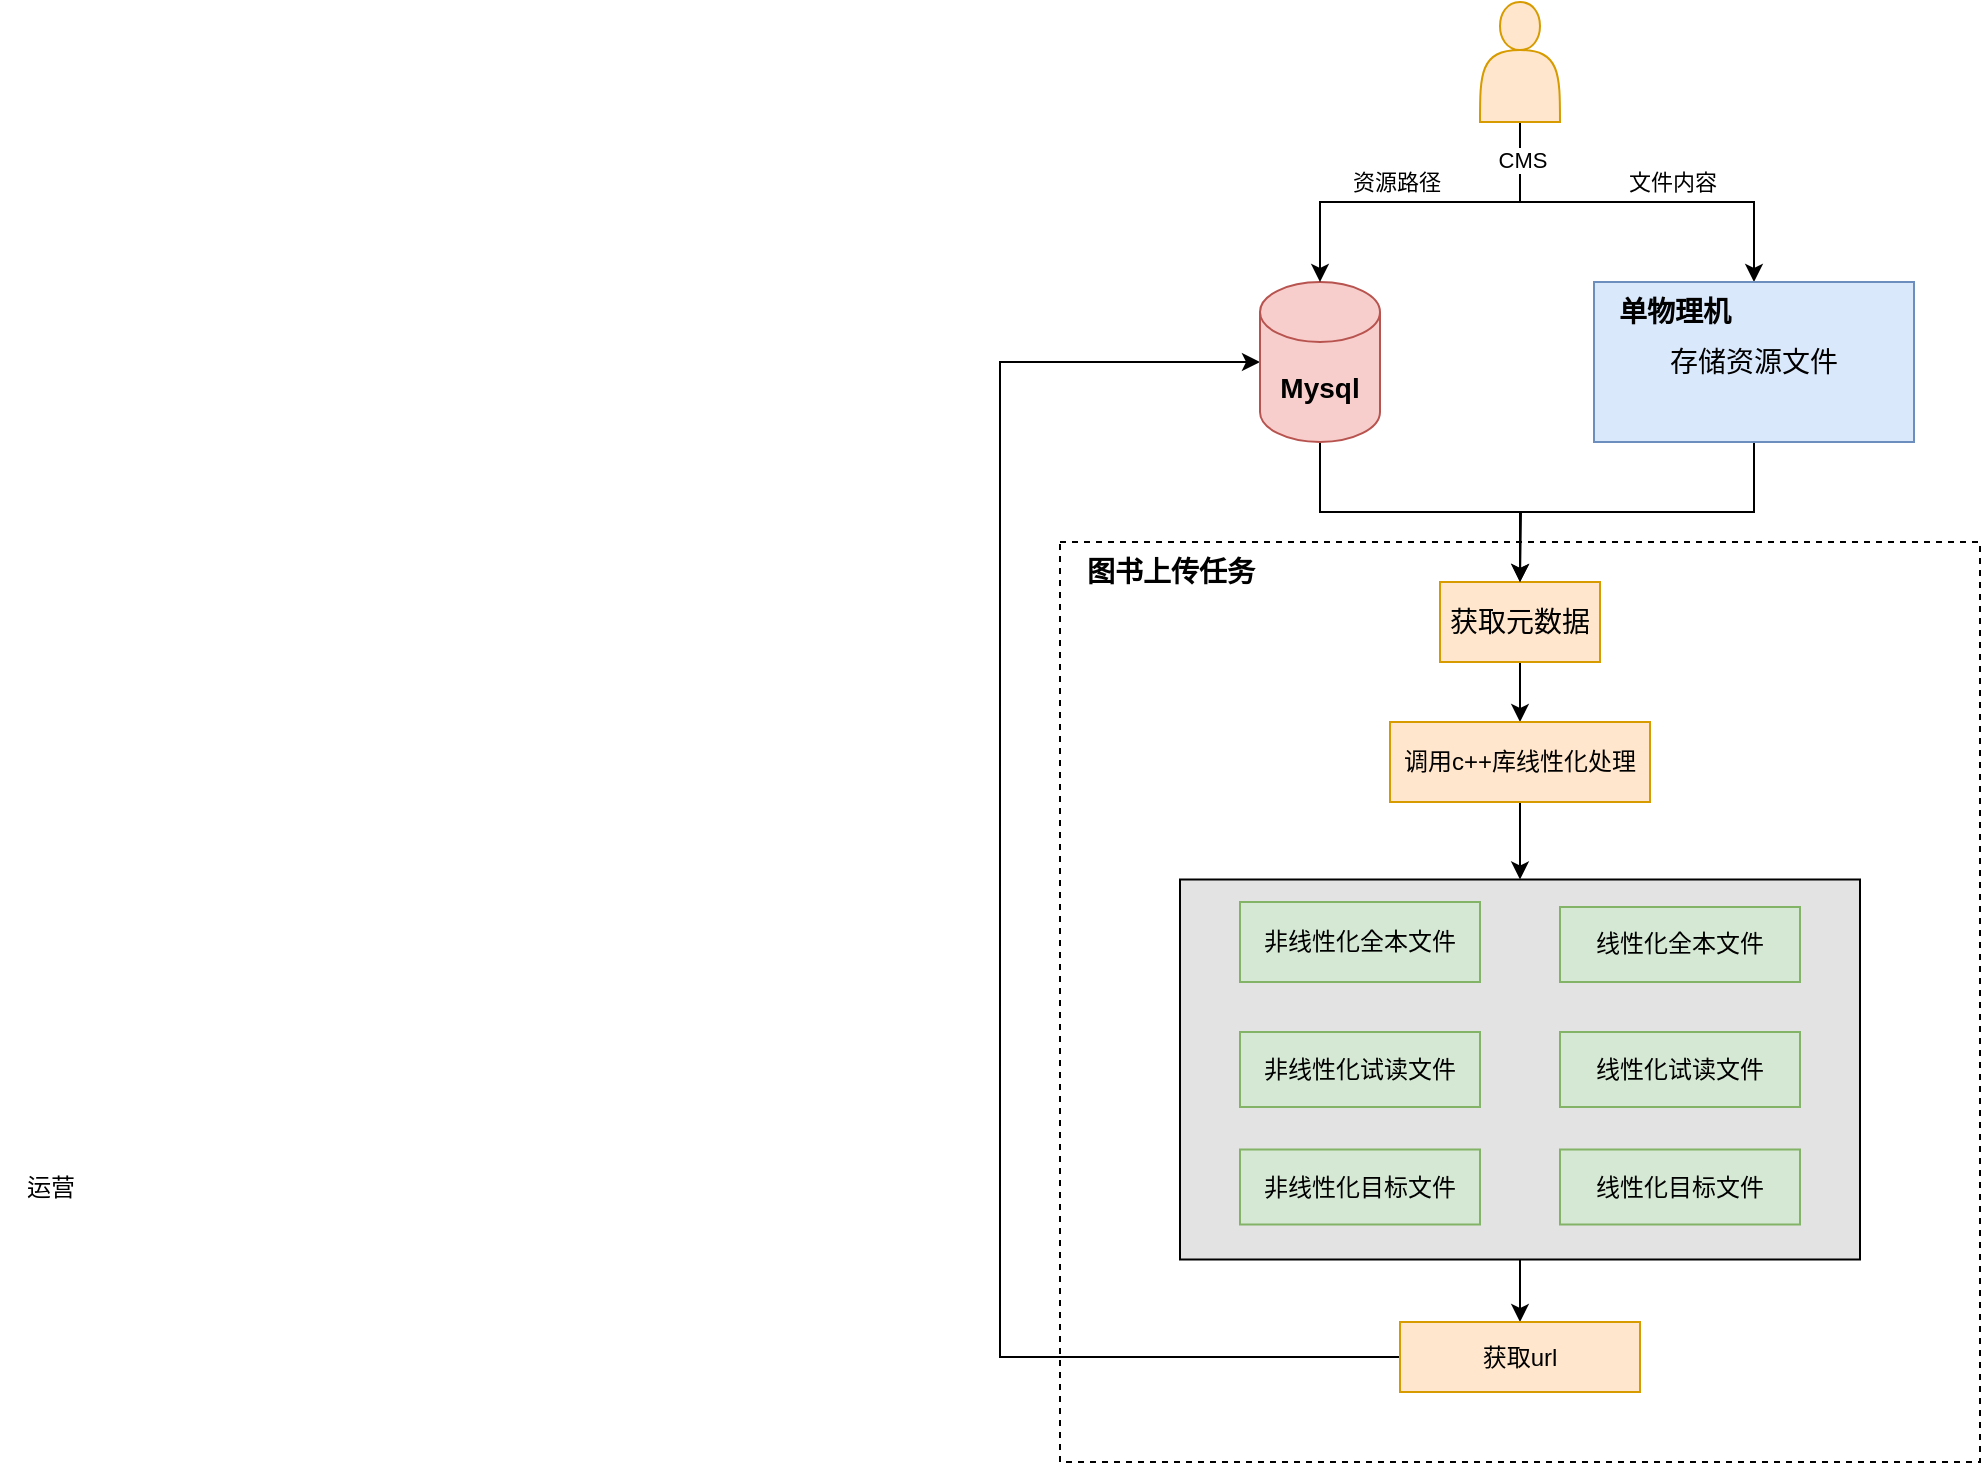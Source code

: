 <mxfile version="21.6.7" type="github">
  <diagram name="第 1 页" id="80tG6JO-mC-Tp9KeBumF">
    <mxGraphModel dx="1050" dy="1799" grid="1" gridSize="10" guides="1" tooltips="1" connect="1" arrows="1" fold="1" page="1" pageScale="1" pageWidth="827" pageHeight="1169" math="0" shadow="0">
      <root>
        <mxCell id="0" />
        <mxCell id="1" parent="0" />
        <mxCell id="PXQuVvHRLlcOAFRK3g8A-17" value="" style="rounded=0;whiteSpace=wrap;html=1;dashed=1;" vertex="1" parent="1">
          <mxGeometry x="560" y="250" width="460" height="460" as="geometry" />
        </mxCell>
        <mxCell id="PXQuVvHRLlcOAFRK3g8A-16" style="edgeStyle=orthogonalEdgeStyle;rounded=0;orthogonalLoop=1;jettySize=auto;html=1;exitX=0.5;exitY=1;exitDx=0;exitDy=0;entryX=0.5;entryY=0;entryDx=0;entryDy=0;" edge="1" parent="1" source="PXQuVvHRLlcOAFRK3g8A-13" target="5UkGeeMsDtwPfgDZ-Mkb-26">
          <mxGeometry relative="1" as="geometry" />
        </mxCell>
        <mxCell id="PXQuVvHRLlcOAFRK3g8A-13" value="" style="rounded=0;whiteSpace=wrap;html=1;fillColor=#E3E3E3;" vertex="1" parent="1">
          <mxGeometry x="620" y="418.75" width="340" height="190" as="geometry" />
        </mxCell>
        <mxCell id="PXQuVvHRLlcOAFRK3g8A-14" style="edgeStyle=orthogonalEdgeStyle;rounded=0;orthogonalLoop=1;jettySize=auto;html=1;exitX=0.5;exitY=1;exitDx=0;exitDy=0;entryX=0.5;entryY=0;entryDx=0;entryDy=0;" edge="1" parent="1" source="5UkGeeMsDtwPfgDZ-Mkb-9" target="5UkGeeMsDtwPfgDZ-Mkb-10">
          <mxGeometry relative="1" as="geometry" />
        </mxCell>
        <mxCell id="5UkGeeMsDtwPfgDZ-Mkb-9" value="&lt;font style=&quot;font-size: 14px;&quot;&gt;获取元数据&lt;/font&gt;" style="rounded=0;whiteSpace=wrap;html=1;fillColor=#ffe6cc;strokeColor=#d79b00;" parent="1" vertex="1">
          <mxGeometry x="750" y="270" width="80" height="40" as="geometry" />
        </mxCell>
        <mxCell id="PXQuVvHRLlcOAFRK3g8A-15" style="edgeStyle=orthogonalEdgeStyle;rounded=0;orthogonalLoop=1;jettySize=auto;html=1;exitX=0.5;exitY=1;exitDx=0;exitDy=0;" edge="1" parent="1" source="5UkGeeMsDtwPfgDZ-Mkb-10" target="PXQuVvHRLlcOAFRK3g8A-13">
          <mxGeometry relative="1" as="geometry" />
        </mxCell>
        <mxCell id="5UkGeeMsDtwPfgDZ-Mkb-10" value="调用c++库线性化处理" style="rounded=0;whiteSpace=wrap;html=1;fillColor=#ffe6cc;strokeColor=#d79b00;" parent="1" vertex="1">
          <mxGeometry x="725" y="340" width="130" height="40" as="geometry" />
        </mxCell>
        <mxCell id="5UkGeeMsDtwPfgDZ-Mkb-12" value="非线性化全本文件" style="rounded=0;whiteSpace=wrap;html=1;fillColor=#d5e8d4;strokeColor=#82b366;" parent="1" vertex="1">
          <mxGeometry x="650" y="430" width="120" height="40" as="geometry" />
        </mxCell>
        <mxCell id="5UkGeeMsDtwPfgDZ-Mkb-13" value="线性化全本文件" style="rounded=0;whiteSpace=wrap;html=1;fillColor=#d5e8d4;strokeColor=#82b366;" parent="1" vertex="1">
          <mxGeometry x="810" y="432.5" width="120" height="37.5" as="geometry" />
        </mxCell>
        <mxCell id="5UkGeeMsDtwPfgDZ-Mkb-14" value="非线性化试读文件" style="rounded=0;whiteSpace=wrap;html=1;fillColor=#d5e8d4;strokeColor=#82b366;" parent="1" vertex="1">
          <mxGeometry x="650" y="495" width="120" height="37.5" as="geometry" />
        </mxCell>
        <mxCell id="5UkGeeMsDtwPfgDZ-Mkb-15" value="线性化试读文件" style="rounded=0;whiteSpace=wrap;html=1;fillColor=#d5e8d4;strokeColor=#82b366;" parent="1" vertex="1">
          <mxGeometry x="810" y="495" width="120" height="37.5" as="geometry" />
        </mxCell>
        <mxCell id="5UkGeeMsDtwPfgDZ-Mkb-16" value="非线性化目标文件" style="rounded=0;whiteSpace=wrap;html=1;fillColor=#d5e8d4;strokeColor=#82b366;" parent="1" vertex="1">
          <mxGeometry x="650" y="553.75" width="120" height="37.5" as="geometry" />
        </mxCell>
        <mxCell id="5UkGeeMsDtwPfgDZ-Mkb-17" value="线性化目标文件" style="rounded=0;whiteSpace=wrap;html=1;fillColor=#d5e8d4;strokeColor=#82b366;" parent="1" vertex="1">
          <mxGeometry x="810" y="553.75" width="120" height="37.5" as="geometry" />
        </mxCell>
        <mxCell id="PXQuVvHRLlcOAFRK3g8A-18" style="edgeStyle=orthogonalEdgeStyle;rounded=0;orthogonalLoop=1;jettySize=auto;html=1;exitX=0;exitY=0.5;exitDx=0;exitDy=0;entryX=0;entryY=0.5;entryDx=0;entryDy=0;entryPerimeter=0;" edge="1" parent="1" source="5UkGeeMsDtwPfgDZ-Mkb-26" target="PXQuVvHRLlcOAFRK3g8A-2">
          <mxGeometry relative="1" as="geometry">
            <Array as="points">
              <mxPoint x="530" y="658" />
              <mxPoint x="530" y="160" />
            </Array>
          </mxGeometry>
        </mxCell>
        <mxCell id="5UkGeeMsDtwPfgDZ-Mkb-26" value="获取url" style="rounded=0;whiteSpace=wrap;html=1;fillColor=#ffe6cc;strokeColor=#d79b00;" parent="1" vertex="1">
          <mxGeometry x="730" y="640" width="120" height="35" as="geometry" />
        </mxCell>
        <mxCell id="5UkGeeMsDtwPfgDZ-Mkb-50" value="&lt;b&gt;&lt;font style=&quot;font-size: 14px;&quot;&gt;图书上传任务&lt;/font&gt;&lt;/b&gt;" style="text;html=1;align=center;verticalAlign=middle;resizable=0;points=[];autosize=1;strokeColor=none;fillColor=none;" parent="1" vertex="1">
          <mxGeometry x="560" y="250" width="110" height="30" as="geometry" />
        </mxCell>
        <mxCell id="5UkGeeMsDtwPfgDZ-Mkb-54" value="运营" style="text;html=1;align=center;verticalAlign=middle;resizable=0;points=[];autosize=1;strokeColor=none;fillColor=none;" parent="1" vertex="1">
          <mxGeometry x="30" y="557.5" width="50" height="30" as="geometry" />
        </mxCell>
        <mxCell id="PXQuVvHRLlcOAFRK3g8A-10" style="edgeStyle=orthogonalEdgeStyle;rounded=0;orthogonalLoop=1;jettySize=auto;html=1;exitX=0.5;exitY=1;exitDx=0;exitDy=0;exitPerimeter=0;entryX=0.5;entryY=0;entryDx=0;entryDy=0;" edge="1" parent="1" source="PXQuVvHRLlcOAFRK3g8A-2" target="5UkGeeMsDtwPfgDZ-Mkb-9">
          <mxGeometry relative="1" as="geometry" />
        </mxCell>
        <mxCell id="PXQuVvHRLlcOAFRK3g8A-2" value="&lt;font style=&quot;font-size: 14px;&quot;&gt;&lt;b&gt;Mysql&lt;/b&gt;&lt;/font&gt;" style="shape=cylinder3;whiteSpace=wrap;html=1;boundedLbl=1;backgroundOutline=1;size=15;fillColor=#f8cecc;strokeColor=#b85450;" vertex="1" parent="1">
          <mxGeometry x="660" y="120" width="60" height="80" as="geometry" />
        </mxCell>
        <mxCell id="PXQuVvHRLlcOAFRK3g8A-4" style="edgeStyle=orthogonalEdgeStyle;rounded=0;orthogonalLoop=1;jettySize=auto;html=1;exitX=0.5;exitY=1;exitDx=0;exitDy=0;" edge="1" parent="1" source="PXQuVvHRLlcOAFRK3g8A-3" target="PXQuVvHRLlcOAFRK3g8A-1">
          <mxGeometry relative="1" as="geometry" />
        </mxCell>
        <mxCell id="PXQuVvHRLlcOAFRK3g8A-7" value="文件内容" style="edgeLabel;html=1;align=center;verticalAlign=middle;resizable=0;points=[];" vertex="1" connectable="0" parent="PXQuVvHRLlcOAFRK3g8A-4">
          <mxGeometry x="0.175" y="-2" relative="1" as="geometry">
            <mxPoint y="-12" as="offset" />
          </mxGeometry>
        </mxCell>
        <mxCell id="PXQuVvHRLlcOAFRK3g8A-5" style="edgeStyle=orthogonalEdgeStyle;rounded=0;orthogonalLoop=1;jettySize=auto;html=1;exitX=0.5;exitY=1;exitDx=0;exitDy=0;" edge="1" parent="1" source="PXQuVvHRLlcOAFRK3g8A-3" target="PXQuVvHRLlcOAFRK3g8A-2">
          <mxGeometry relative="1" as="geometry" />
        </mxCell>
        <mxCell id="PXQuVvHRLlcOAFRK3g8A-6" value="CMS" style="edgeLabel;html=1;align=center;verticalAlign=middle;resizable=0;points=[];" vertex="1" connectable="0" parent="PXQuVvHRLlcOAFRK3g8A-5">
          <mxGeometry x="-0.791" y="1" relative="1" as="geometry">
            <mxPoint as="offset" />
          </mxGeometry>
        </mxCell>
        <mxCell id="PXQuVvHRLlcOAFRK3g8A-9" value="资源路径" style="edgeLabel;html=1;align=center;verticalAlign=middle;resizable=0;points=[];" vertex="1" connectable="0" parent="PXQuVvHRLlcOAFRK3g8A-5">
          <mxGeometry x="0.136" y="1" relative="1" as="geometry">
            <mxPoint y="-11" as="offset" />
          </mxGeometry>
        </mxCell>
        <mxCell id="PXQuVvHRLlcOAFRK3g8A-3" value="" style="shape=actor;whiteSpace=wrap;html=1;fillColor=#ffe6cc;strokeColor=#d79b00;" vertex="1" parent="1">
          <mxGeometry x="770" y="-20" width="40" height="60" as="geometry" />
        </mxCell>
        <mxCell id="PXQuVvHRLlcOAFRK3g8A-11" style="edgeStyle=orthogonalEdgeStyle;rounded=0;orthogonalLoop=1;jettySize=auto;html=1;exitX=0.5;exitY=1;exitDx=0;exitDy=0;" edge="1" parent="1" source="PXQuVvHRLlcOAFRK3g8A-1">
          <mxGeometry relative="1" as="geometry">
            <mxPoint x="790" y="270" as="targetPoint" />
          </mxGeometry>
        </mxCell>
        <mxCell id="PXQuVvHRLlcOAFRK3g8A-1" value="&lt;font style=&quot;font-size: 14px;&quot;&gt;存储资源文件&lt;/font&gt;" style="rounded=0;whiteSpace=wrap;html=1;fillColor=#dae8fc;strokeColor=#6c8ebf;" vertex="1" parent="1">
          <mxGeometry x="827" y="120" width="160" height="80" as="geometry" />
        </mxCell>
        <mxCell id="5UkGeeMsDtwPfgDZ-Mkb-43" value="&lt;font style=&quot;font-size: 14px;&quot;&gt;&lt;b&gt;单物理机&lt;/b&gt;&lt;/font&gt;" style="text;html=1;align=center;verticalAlign=middle;resizable=0;points=[];autosize=1;strokeColor=none;fillColor=none;" parent="1" vertex="1">
          <mxGeometry x="827" y="120" width="80" height="30" as="geometry" />
        </mxCell>
      </root>
    </mxGraphModel>
  </diagram>
</mxfile>
